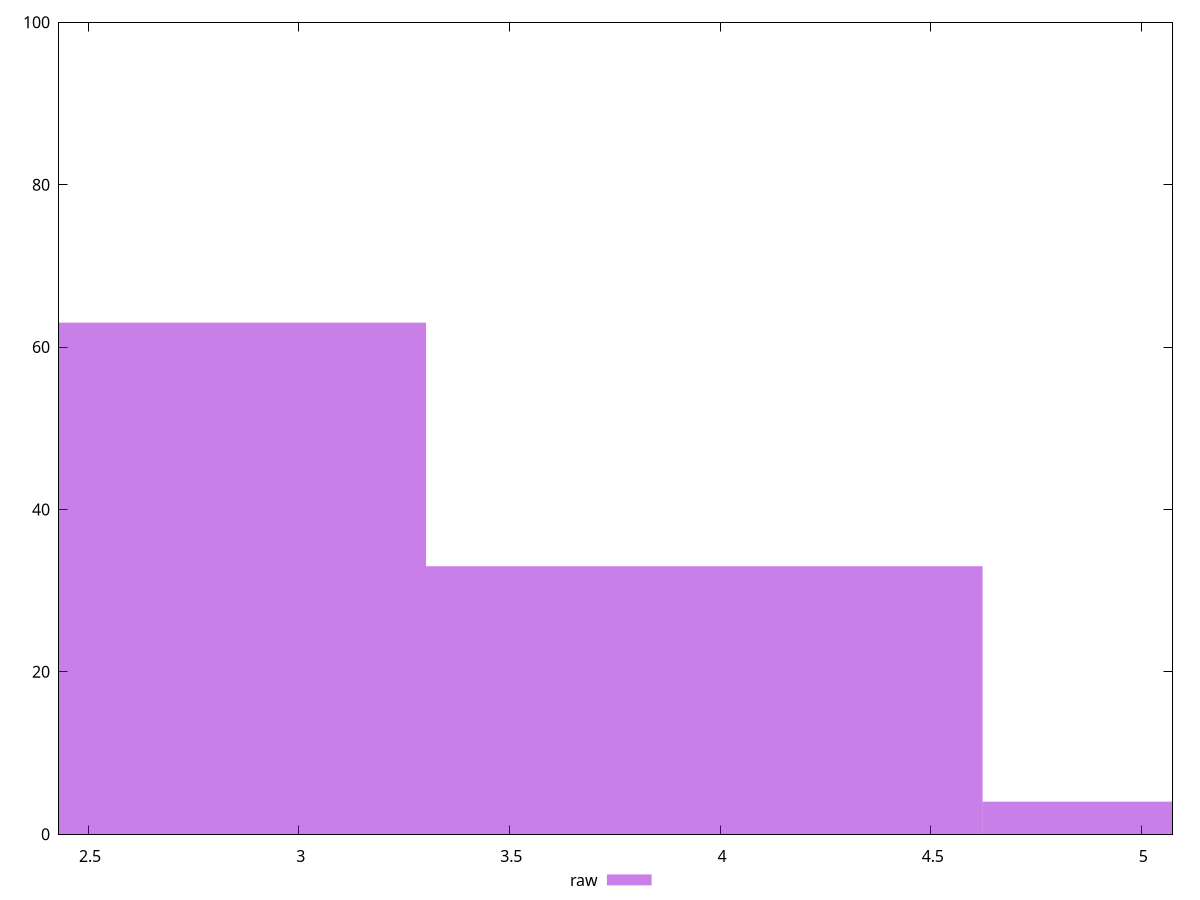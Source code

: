 reset

$raw <<EOF
3.962688054796738 33
2.6417920365311587 63
5.283584073062317 4
EOF

set key outside below
set boxwidth 1.3208960182655793
set xrange [2.4309999999999996:5.074000000000001]
set yrange [0:100]
set trange [0:100]
set style fill transparent solid 0.5 noborder
set terminal svg size 640, 490 enhanced background rgb 'white'
set output "report_00011_2021-02-09T10:53:21.242Z/server-response-time/samples/pages+cached+noadtech/raw/histogram.svg"

plot $raw title "raw" with boxes

reset
